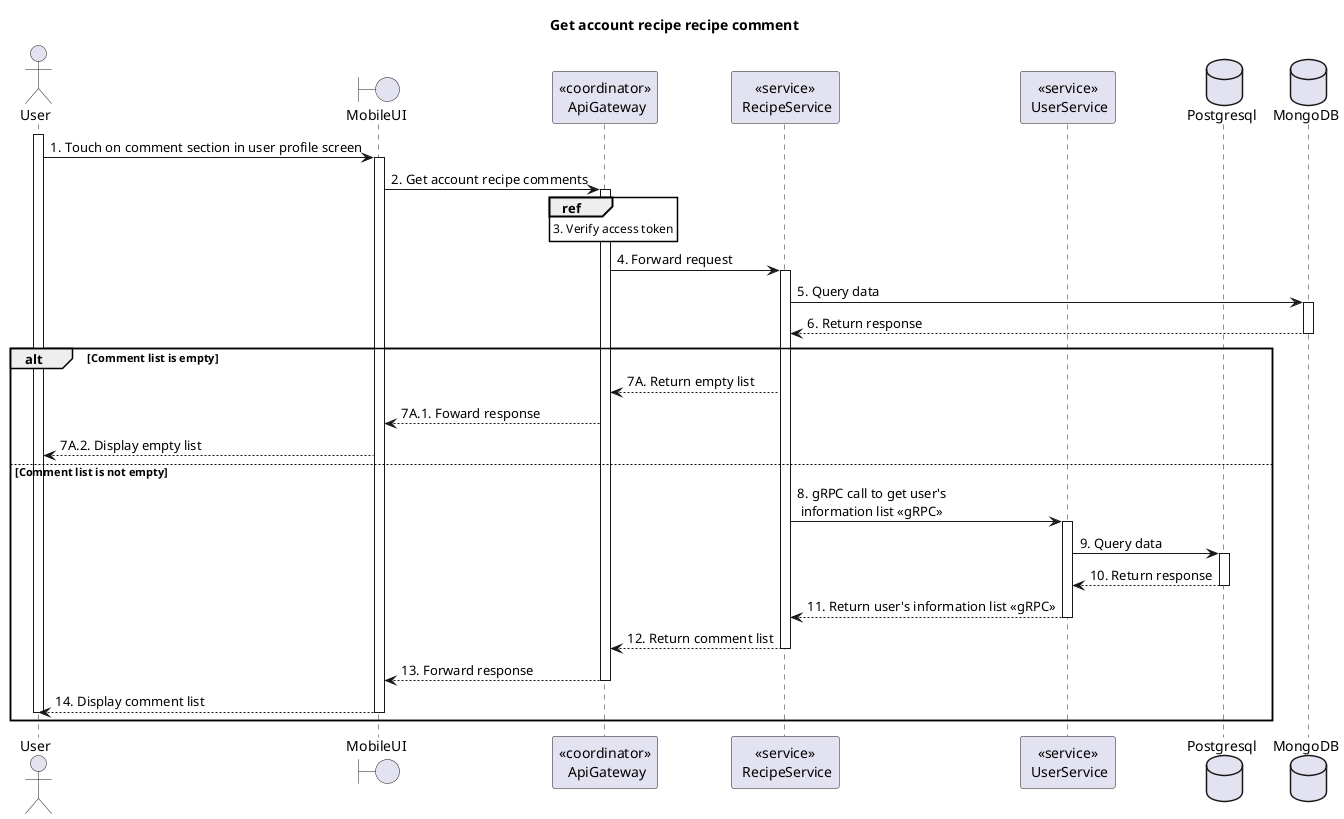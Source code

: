 @startuml Sequence
title "Get account recipe recipe comment"
' Style section
<style>
  sequenceDiagram {
    reference {
      BackGroundColor white
    }
}
</style>

actor User
boundary MobileUI
participant "<<coordinator>>\n ApiGateway" as ApiGateway
participant "<<service>>\n RecipeService" as RecipeService
participant "<<service>>\n UserService" as UserService
database Postgresql
database MongoDB

activate User
User -> MobileUI++: 1. Touch on comment section in user profile screen

MobileUI -> ApiGateway++: 2. Get account recipe comments

ref over ApiGateway: 3. Verify access token

ApiGateway -> RecipeService++: 4. Forward request

RecipeService -> MongoDB++: 5. Query data
RecipeService <-- MongoDB--: 6. Return response

alt Comment list is empty
    ApiGateway <-- RecipeService: 7A. Return empty list
    MobileUI <-- ApiGateway: 7A.1. Foward response
    User <-- MobileUI: 7A.2. Display empty list
else Comment list is not empty
    RecipeService -> UserService++: 8. gRPC call to get user's \n information list <<gRPC>>
    UserService -> Postgresql++: 9. Query data
    UserService <-- Postgresql--: 10. Return response
    RecipeService <-- UserService--: 11. Return user's information list <<gRPC>>

    ApiGateway <-- RecipeService--: 12. Return comment list
    MobileUI <-- ApiGateway--: 13. Forward response
    User <-- MobileUI--: 14. Display comment list
    deactivate User
end alt
@enduml
